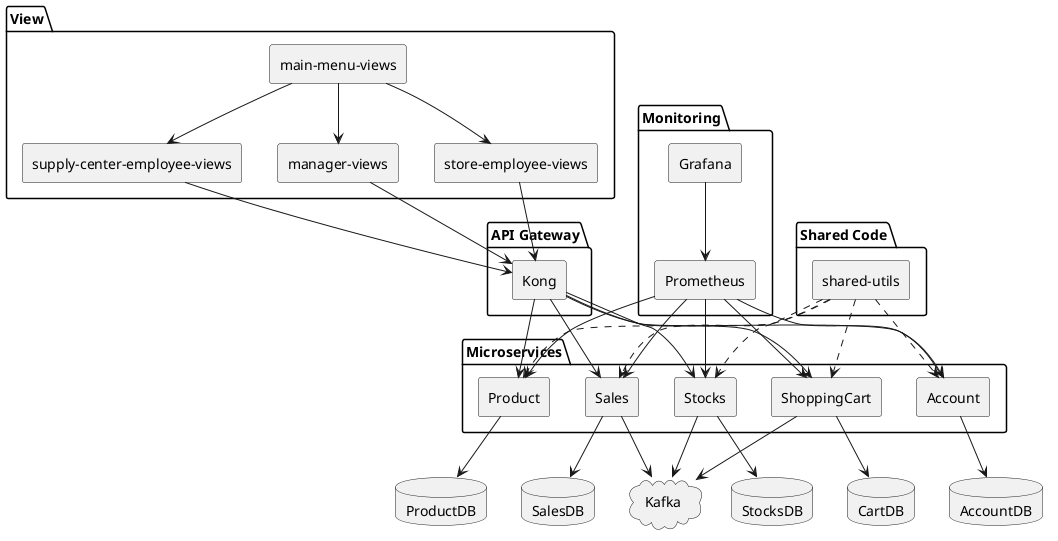 @startuml component
skinparam componentStyle rectangle
skinparam defaultTextAlignment center

package "API Gateway" {
  [Kong]
}

package "View" {
    component "manager-views" as managerView
    component "store-employee-views" as storeEmployeeView
    component "supply-center-employee-views" as supplyCenterEmployeeView
    component "main-menu-views" as mainMenuView
}

package "Monitoring" {
  [Prometheus]
  [Grafana]
}

package "Shared Code" {
  [shared-utils] as SharedUtils
}

cloud "Kafka" {
}

package "Microservices" {
  component Product
  component Sales
  component Stocks
  component Account
  component ShoppingCart
}

database "ProductDB" as dbProduct
database "SalesDB" as dbSales
database "StocksDB" as dbStocks
database "AccountDB" as dbAccount
database "CartDB" as dbCart


Kong --> Product
Kong --> Sales
Kong --> Stocks
Kong --> Account
Kong --> ShoppingCart

SharedUtils ..> Product
SharedUtils ..> Sales
SharedUtils ..> Stocks
SharedUtils ..> Account
SharedUtils ..> ShoppingCart

Product --> dbProduct
Sales --> dbSales
Stocks --> dbStocks
Account --> dbAccount
ShoppingCart --> dbCart

Sales --> Kafka
Stocks --> Kafka
ShoppingCart --> Kafka

Prometheus --> Product
Prometheus --> Sales
Prometheus --> Stocks
Prometheus --> Account
Prometheus --> ShoppingCart

Grafana --> Prometheus

mainMenuView --> storeEmployeeView
mainMenuView --> managerView
mainMenuView --> supplyCenterEmployeeView

storeEmployeeView --> Kong
managerView --> Kong
supplyCenterEmployeeView --> Kong

@enduml
